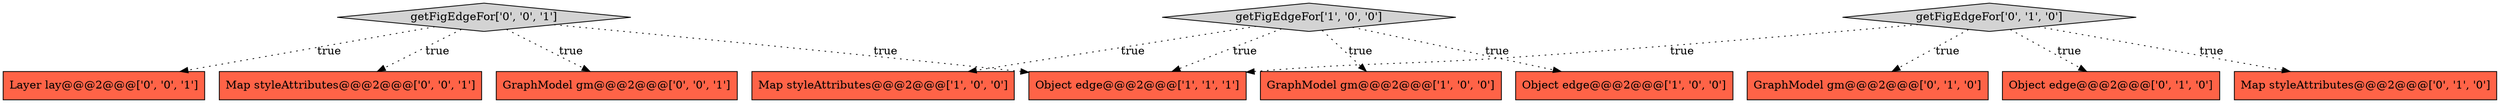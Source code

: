 digraph {
9 [style = filled, label = "Layer lay@@@2@@@['0', '0', '1']", fillcolor = tomato, shape = box image = "AAA0AAABBB3BBB"];
7 [style = filled, label = "GraphModel gm@@@2@@@['0', '1', '0']", fillcolor = tomato, shape = box image = "AAA0AAABBB2BBB"];
4 [style = filled, label = "Object edge@@@2@@@['1', '1', '1']", fillcolor = tomato, shape = box image = "AAA0AAABBB1BBB"];
12 [style = filled, label = "getFigEdgeFor['0', '0', '1']", fillcolor = lightgray, shape = diamond image = "AAA0AAABBB3BBB"];
1 [style = filled, label = "getFigEdgeFor['1', '0', '0']", fillcolor = lightgray, shape = diamond image = "AAA0AAABBB1BBB"];
10 [style = filled, label = "Map styleAttributes@@@2@@@['0', '0', '1']", fillcolor = tomato, shape = box image = "AAA0AAABBB3BBB"];
2 [style = filled, label = "GraphModel gm@@@2@@@['1', '0', '0']", fillcolor = tomato, shape = box image = "AAA0AAABBB1BBB"];
0 [style = filled, label = "Object edge@@@2@@@['1', '0', '0']", fillcolor = tomato, shape = box image = "AAA0AAABBB1BBB"];
11 [style = filled, label = "GraphModel gm@@@2@@@['0', '0', '1']", fillcolor = tomato, shape = box image = "AAA0AAABBB3BBB"];
8 [style = filled, label = "getFigEdgeFor['0', '1', '0']", fillcolor = lightgray, shape = diamond image = "AAA0AAABBB2BBB"];
6 [style = filled, label = "Object edge@@@2@@@['0', '1', '0']", fillcolor = tomato, shape = box image = "AAA0AAABBB2BBB"];
3 [style = filled, label = "Map styleAttributes@@@2@@@['1', '0', '0']", fillcolor = tomato, shape = box image = "AAA0AAABBB1BBB"];
5 [style = filled, label = "Map styleAttributes@@@2@@@['0', '1', '0']", fillcolor = tomato, shape = box image = "AAA0AAABBB2BBB"];
12->10 [style = dotted, label="true"];
1->2 [style = dotted, label="true"];
8->6 [style = dotted, label="true"];
1->3 [style = dotted, label="true"];
12->4 [style = dotted, label="true"];
12->9 [style = dotted, label="true"];
8->7 [style = dotted, label="true"];
1->4 [style = dotted, label="true"];
8->4 [style = dotted, label="true"];
1->0 [style = dotted, label="true"];
12->11 [style = dotted, label="true"];
8->5 [style = dotted, label="true"];
}
